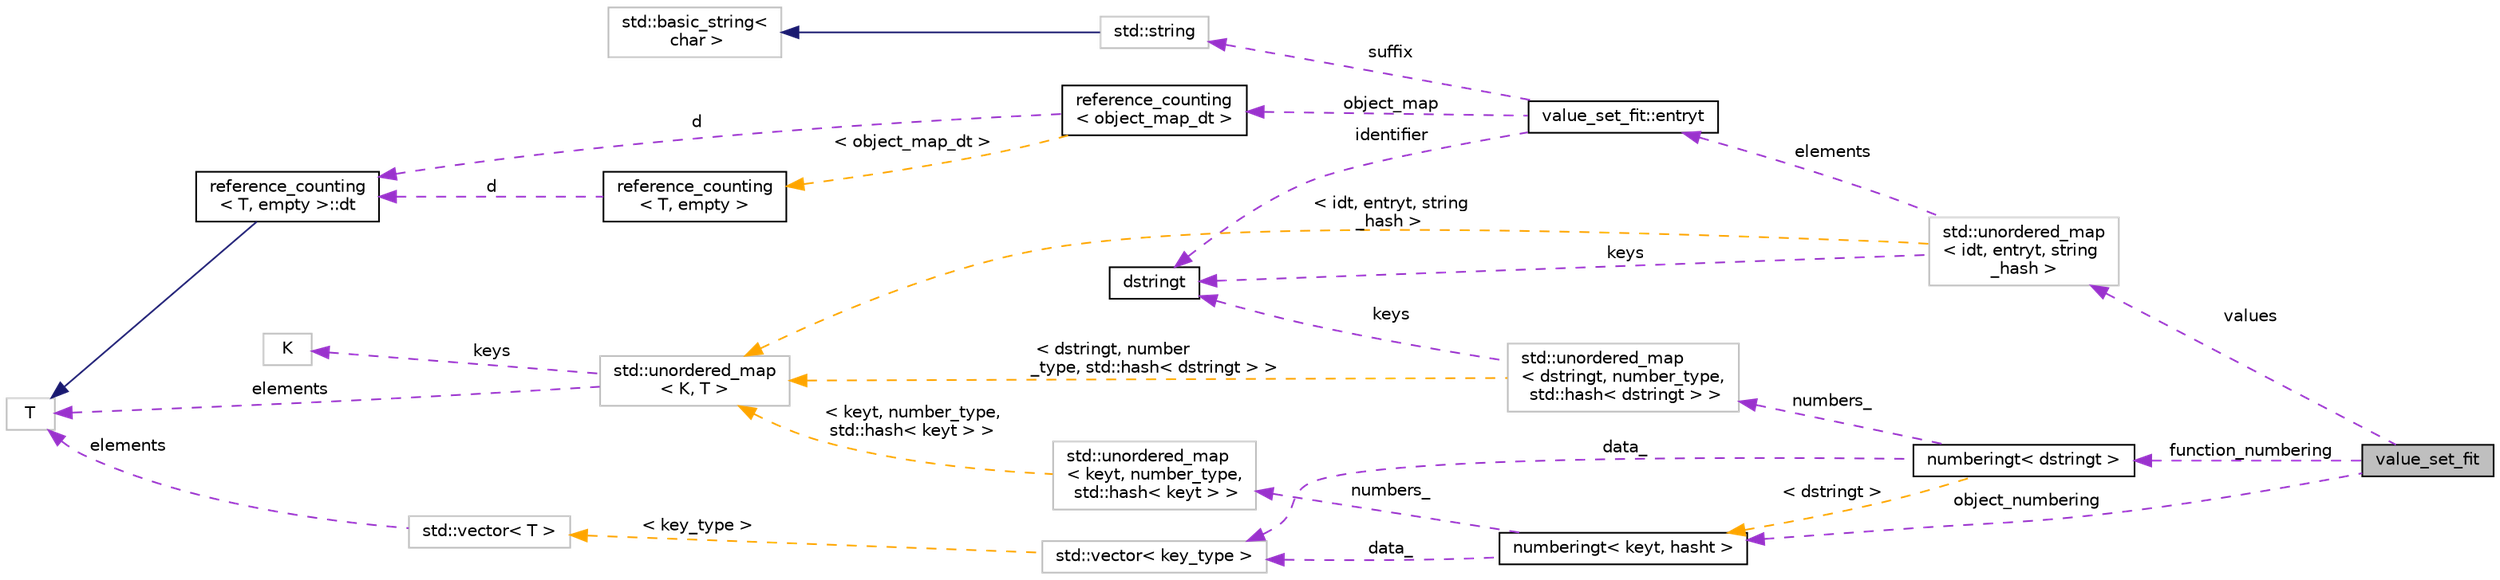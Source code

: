 digraph "value_set_fit"
{
 // LATEX_PDF_SIZE
  bgcolor="transparent";
  edge [fontname="Helvetica",fontsize="10",labelfontname="Helvetica",labelfontsize="10"];
  node [fontname="Helvetica",fontsize="10",shape=record];
  rankdir="LR";
  Node1 [label="value_set_fit",height=0.2,width=0.4,color="black", fillcolor="grey75", style="filled", fontcolor="black",tooltip=" "];
  Node2 -> Node1 [dir="back",color="darkorchid3",fontsize="10",style="dashed",label=" function_numbering" ,fontname="Helvetica"];
  Node2 [label="numberingt\< dstringt \>",height=0.2,width=0.4,color="black",URL="$classnumberingt.html",tooltip=" "];
  Node3 -> Node2 [dir="back",color="darkorchid3",fontsize="10",style="dashed",label=" numbers_" ,fontname="Helvetica"];
  Node3 [label="std::unordered_map\l\< dstringt, number_type,\l std::hash\< dstringt \> \>",height=0.2,width=0.4,color="grey75",tooltip=" "];
  Node4 -> Node3 [dir="back",color="darkorchid3",fontsize="10",style="dashed",label=" keys" ,fontname="Helvetica"];
  Node4 [label="dstringt",height=0.2,width=0.4,color="black",URL="$classdstringt.html",tooltip="dstringt has one field, an unsigned integer no which is an index into a static table of strings."];
  Node5 -> Node3 [dir="back",color="orange",fontsize="10",style="dashed",label=" \< dstringt, number\l_type, std::hash\< dstringt \> \>" ,fontname="Helvetica"];
  Node5 [label="std::unordered_map\l\< K, T \>",height=0.2,width=0.4,color="grey75",tooltip="STL class."];
  Node6 -> Node5 [dir="back",color="darkorchid3",fontsize="10",style="dashed",label=" keys" ,fontname="Helvetica"];
  Node6 [label="K",height=0.2,width=0.4,color="grey75",tooltip=" "];
  Node7 -> Node5 [dir="back",color="darkorchid3",fontsize="10",style="dashed",label=" elements" ,fontname="Helvetica"];
  Node7 [label="T",height=0.2,width=0.4,color="grey75",tooltip=" "];
  Node8 -> Node2 [dir="back",color="darkorchid3",fontsize="10",style="dashed",label=" data_" ,fontname="Helvetica"];
  Node8 [label="std::vector\< key_type \>",height=0.2,width=0.4,color="grey75",tooltip=" "];
  Node9 -> Node8 [dir="back",color="orange",fontsize="10",style="dashed",label=" \< key_type \>" ,fontname="Helvetica"];
  Node9 [label="std::vector\< T \>",height=0.2,width=0.4,color="grey75",tooltip="STL class."];
  Node7 -> Node9 [dir="back",color="darkorchid3",fontsize="10",style="dashed",label=" elements" ,fontname="Helvetica"];
  Node10 -> Node2 [dir="back",color="orange",fontsize="10",style="dashed",label=" \< dstringt \>" ,fontname="Helvetica"];
  Node10 [label="numberingt\< keyt, hasht \>",height=0.2,width=0.4,color="black",URL="$classnumberingt.html",tooltip=" "];
  Node11 -> Node10 [dir="back",color="darkorchid3",fontsize="10",style="dashed",label=" numbers_" ,fontname="Helvetica"];
  Node11 [label="std::unordered_map\l\< keyt, number_type,\l std::hash\< keyt \> \>",height=0.2,width=0.4,color="grey75",tooltip=" "];
  Node5 -> Node11 [dir="back",color="orange",fontsize="10",style="dashed",label=" \< keyt, number_type,\l std::hash\< keyt \> \>" ,fontname="Helvetica"];
  Node8 -> Node10 [dir="back",color="darkorchid3",fontsize="10",style="dashed",label=" data_" ,fontname="Helvetica"];
  Node12 -> Node1 [dir="back",color="darkorchid3",fontsize="10",style="dashed",label=" values" ,fontname="Helvetica"];
  Node12 [label="std::unordered_map\l\< idt, entryt, string\l_hash \>",height=0.2,width=0.4,color="grey75",tooltip=" "];
  Node4 -> Node12 [dir="back",color="darkorchid3",fontsize="10",style="dashed",label=" keys" ,fontname="Helvetica"];
  Node13 -> Node12 [dir="back",color="darkorchid3",fontsize="10",style="dashed",label=" elements" ,fontname="Helvetica"];
  Node13 [label="value_set_fit::entryt",height=0.2,width=0.4,color="black",URL="$structvalue__set__fit_1_1entryt.html",tooltip=" "];
  Node14 -> Node13 [dir="back",color="darkorchid3",fontsize="10",style="dashed",label=" object_map" ,fontname="Helvetica"];
  Node14 [label="reference_counting\l\< object_map_dt \>",height=0.2,width=0.4,color="black",URL="$classreference__counting.html",tooltip=" "];
  Node15 -> Node14 [dir="back",color="darkorchid3",fontsize="10",style="dashed",label=" d" ,fontname="Helvetica"];
  Node15 [label="reference_counting\l\< T, empty \>::dt",height=0.2,width=0.4,color="black",URL="$classreference__counting_1_1dt.html",tooltip=" "];
  Node7 -> Node15 [dir="back",color="midnightblue",fontsize="10",style="solid",fontname="Helvetica"];
  Node16 -> Node14 [dir="back",color="orange",fontsize="10",style="dashed",label=" \< object_map_dt \>" ,fontname="Helvetica"];
  Node16 [label="reference_counting\l\< T, empty \>",height=0.2,width=0.4,color="black",URL="$classreference__counting.html",tooltip=" "];
  Node15 -> Node16 [dir="back",color="darkorchid3",fontsize="10",style="dashed",label=" d" ,fontname="Helvetica"];
  Node4 -> Node13 [dir="back",color="darkorchid3",fontsize="10",style="dashed",label=" identifier" ,fontname="Helvetica"];
  Node17 -> Node13 [dir="back",color="darkorchid3",fontsize="10",style="dashed",label=" suffix" ,fontname="Helvetica"];
  Node17 [label="std::string",height=0.2,width=0.4,color="grey75",tooltip="STL class."];
  Node18 -> Node17 [dir="back",color="midnightblue",fontsize="10",style="solid",fontname="Helvetica"];
  Node18 [label="std::basic_string\<\l char \>",height=0.2,width=0.4,color="grey75",tooltip="STL class."];
  Node5 -> Node12 [dir="back",color="orange",fontsize="10",style="dashed",label=" \< idt, entryt, string\l_hash \>" ,fontname="Helvetica"];
  Node10 -> Node1 [dir="back",color="darkorchid3",fontsize="10",style="dashed",label=" object_numbering" ,fontname="Helvetica"];
}
